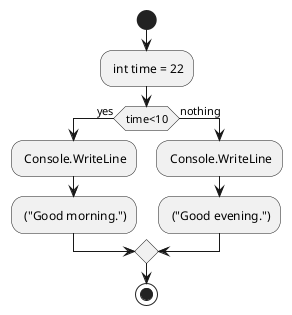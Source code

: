 @startuml
start
: int time = 22;
if (time<10) then (yes)
: Console.WriteLine;
: ("Good morning.");
else (nothing)
: Console.WriteLine;
: ("Good evening.");
endif
stop
@enduml